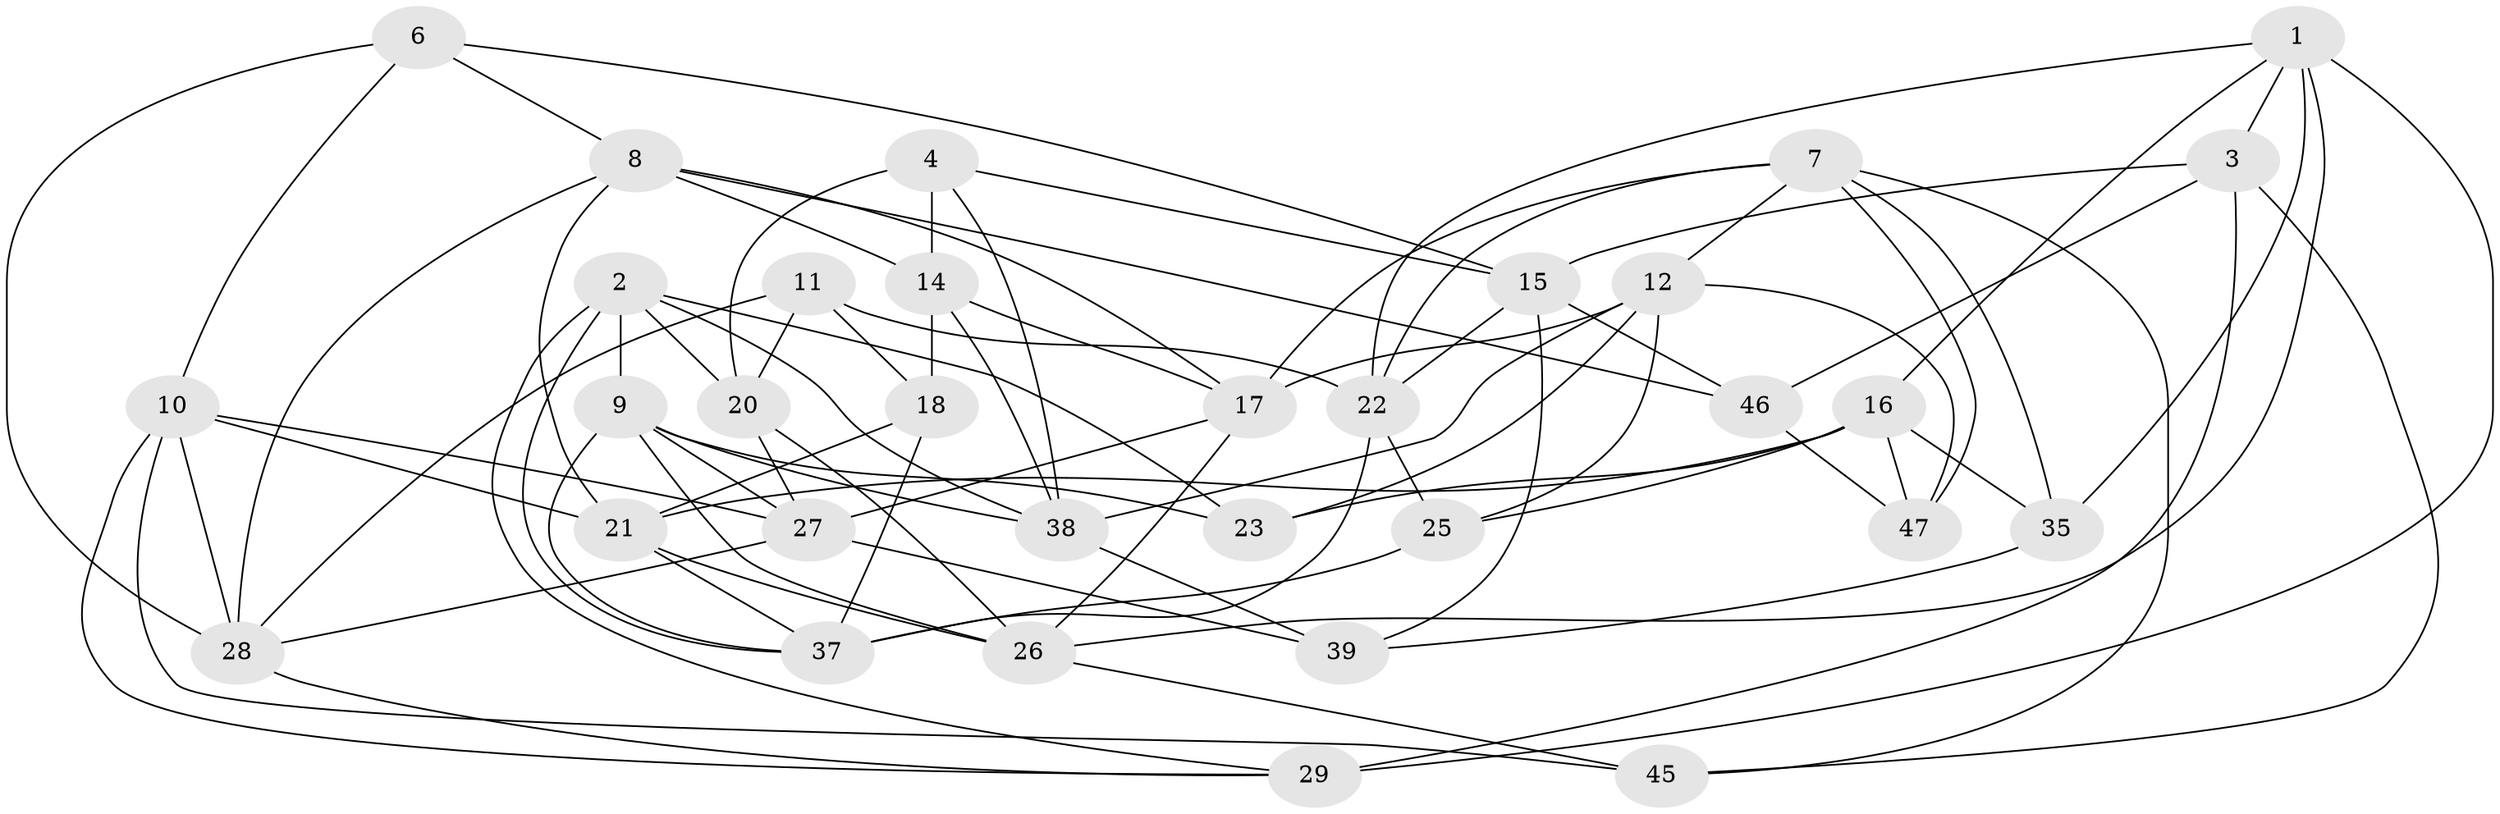 // original degree distribution, {4: 1.0}
// Generated by graph-tools (version 1.1) at 2025/11/02/27/25 16:11:49]
// undirected, 32 vertices, 83 edges
graph export_dot {
graph [start="1"]
  node [color=gray90,style=filled];
  1 [super="+13"];
  2 [super="+30"];
  3 [super="+51"];
  4 [super="+5"];
  6;
  7 [super="+36"];
  8 [super="+44"];
  9 [super="+32"];
  10 [super="+49"];
  11;
  12 [super="+24"];
  14 [super="+33"];
  15 [super="+43"];
  16 [super="+48"];
  17 [super="+19"];
  18;
  20 [super="+52"];
  21 [super="+41"];
  22 [super="+42"];
  23;
  25;
  26 [super="+31"];
  27 [super="+50"];
  28 [super="+40"];
  29 [super="+34"];
  35;
  37 [super="+54"];
  38 [super="+53"];
  39;
  45;
  46;
  47;
  1 -- 3;
  1 -- 22;
  1 -- 16;
  1 -- 35;
  1 -- 29;
  1 -- 26;
  2 -- 23;
  2 -- 37;
  2 -- 9;
  2 -- 20;
  2 -- 29;
  2 -- 38;
  3 -- 45;
  3 -- 29 [weight=2];
  3 -- 46;
  3 -- 15;
  4 -- 38;
  4 -- 15;
  4 -- 14 [weight=2];
  4 -- 20 [weight=2];
  6 -- 15;
  6 -- 28;
  6 -- 10;
  6 -- 8;
  7 -- 35;
  7 -- 45;
  7 -- 22;
  7 -- 17;
  7 -- 12;
  7 -- 47;
  8 -- 17;
  8 -- 28;
  8 -- 46;
  8 -- 21;
  8 -- 14;
  9 -- 23;
  9 -- 38;
  9 -- 27;
  9 -- 26;
  9 -- 37;
  10 -- 28;
  10 -- 45;
  10 -- 21;
  10 -- 29;
  10 -- 27;
  11 -- 20;
  11 -- 18;
  11 -- 22;
  11 -- 28;
  12 -- 47;
  12 -- 25;
  12 -- 17;
  12 -- 38;
  12 -- 23;
  14 -- 18;
  14 -- 38;
  14 -- 17;
  15 -- 46;
  15 -- 22;
  15 -- 39;
  16 -- 21;
  16 -- 23;
  16 -- 25;
  16 -- 35;
  16 -- 47;
  17 -- 26;
  17 -- 27;
  18 -- 37;
  18 -- 21;
  20 -- 27;
  20 -- 26;
  21 -- 26;
  21 -- 37;
  22 -- 25;
  22 -- 37;
  25 -- 37;
  26 -- 45;
  27 -- 28;
  27 -- 39;
  28 -- 29;
  35 -- 39;
  38 -- 39;
  46 -- 47;
}
